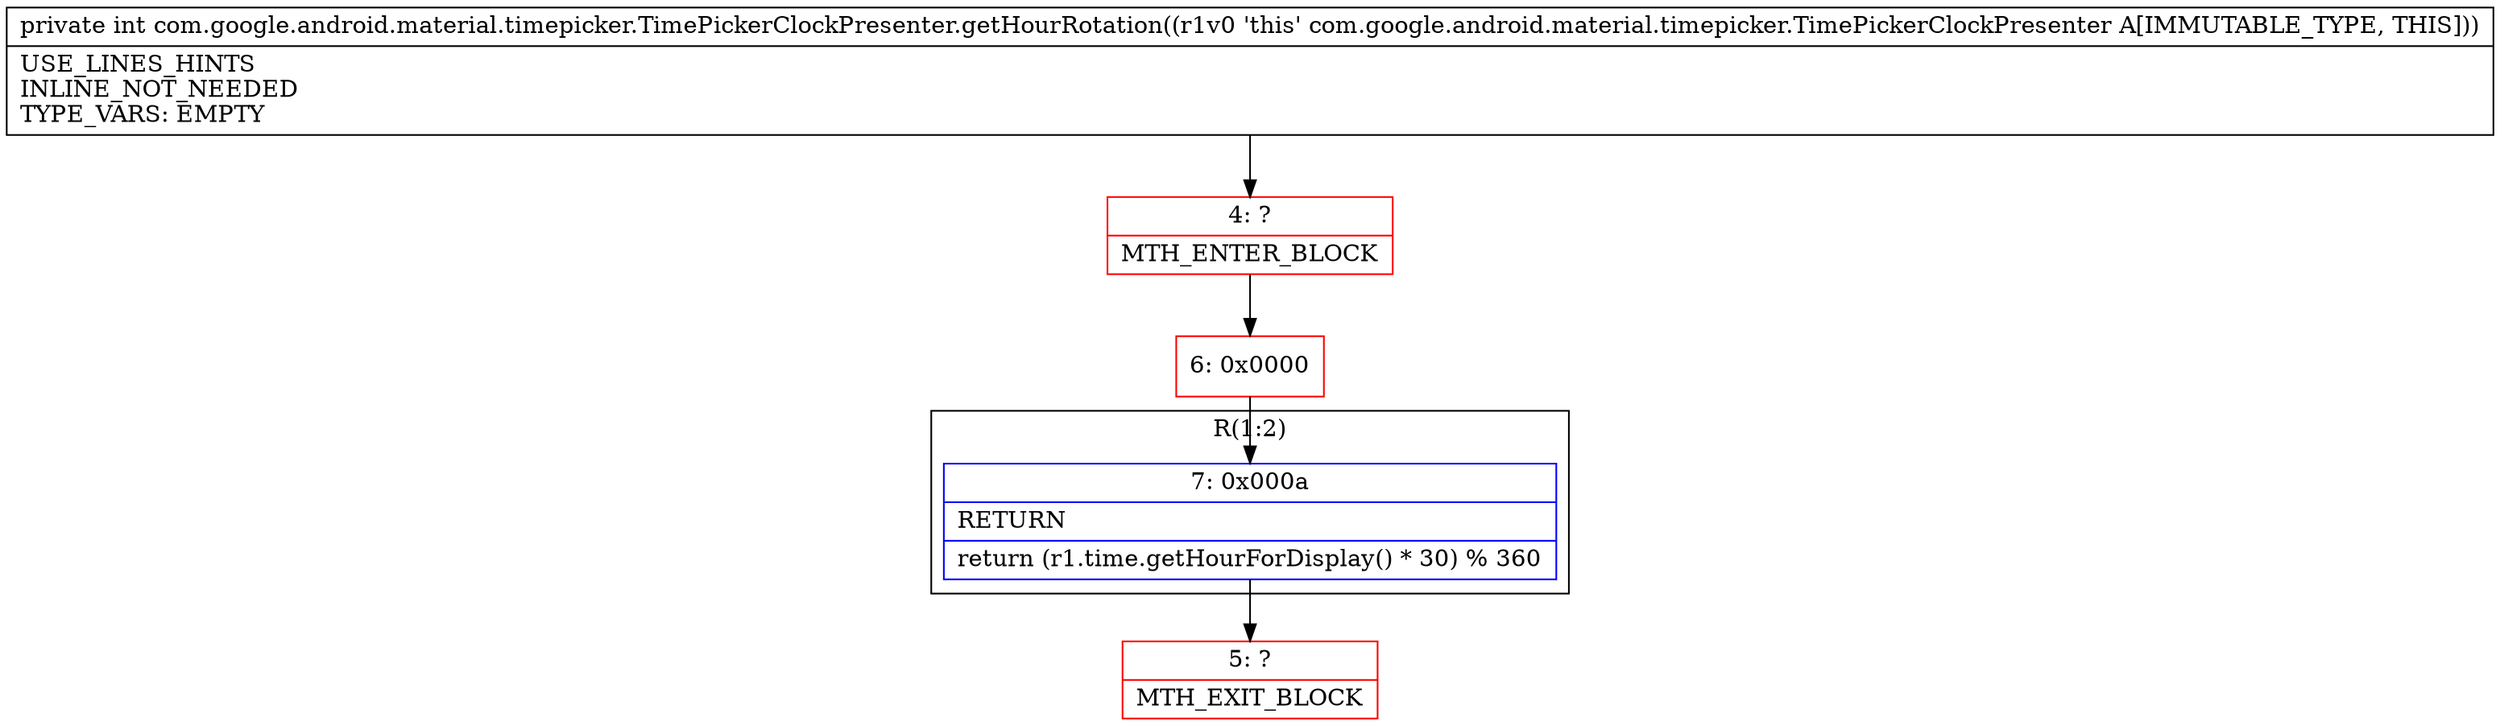digraph "CFG forcom.google.android.material.timepicker.TimePickerClockPresenter.getHourRotation()I" {
subgraph cluster_Region_183544237 {
label = "R(1:2)";
node [shape=record,color=blue];
Node_7 [shape=record,label="{7\:\ 0x000a|RETURN\l|return (r1.time.getHourForDisplay() * 30) % 360\l}"];
}
Node_4 [shape=record,color=red,label="{4\:\ ?|MTH_ENTER_BLOCK\l}"];
Node_6 [shape=record,color=red,label="{6\:\ 0x0000}"];
Node_5 [shape=record,color=red,label="{5\:\ ?|MTH_EXIT_BLOCK\l}"];
MethodNode[shape=record,label="{private int com.google.android.material.timepicker.TimePickerClockPresenter.getHourRotation((r1v0 'this' com.google.android.material.timepicker.TimePickerClockPresenter A[IMMUTABLE_TYPE, THIS]))  | USE_LINES_HINTS\lINLINE_NOT_NEEDED\lTYPE_VARS: EMPTY\l}"];
MethodNode -> Node_4;Node_7 -> Node_5;
Node_4 -> Node_6;
Node_6 -> Node_7;
}

